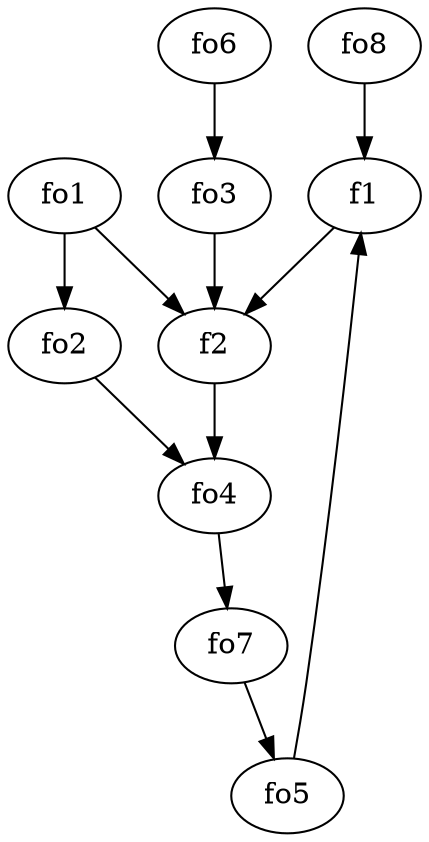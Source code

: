 strict digraph  {
f1;
f2;
fo1;
fo2;
fo3;
fo4;
fo5;
fo6;
fo7;
fo8;
f1 -> f2  [weight=2];
f2 -> fo4  [weight=2];
fo1 -> f2  [weight=2];
fo1 -> fo2  [weight=2];
fo2 -> fo4  [weight=2];
fo3 -> f2  [weight=2];
fo4 -> fo7  [weight=2];
fo5 -> f1  [weight=2];
fo6 -> fo3  [weight=2];
fo7 -> fo5  [weight=2];
fo8 -> f1  [weight=2];
}
